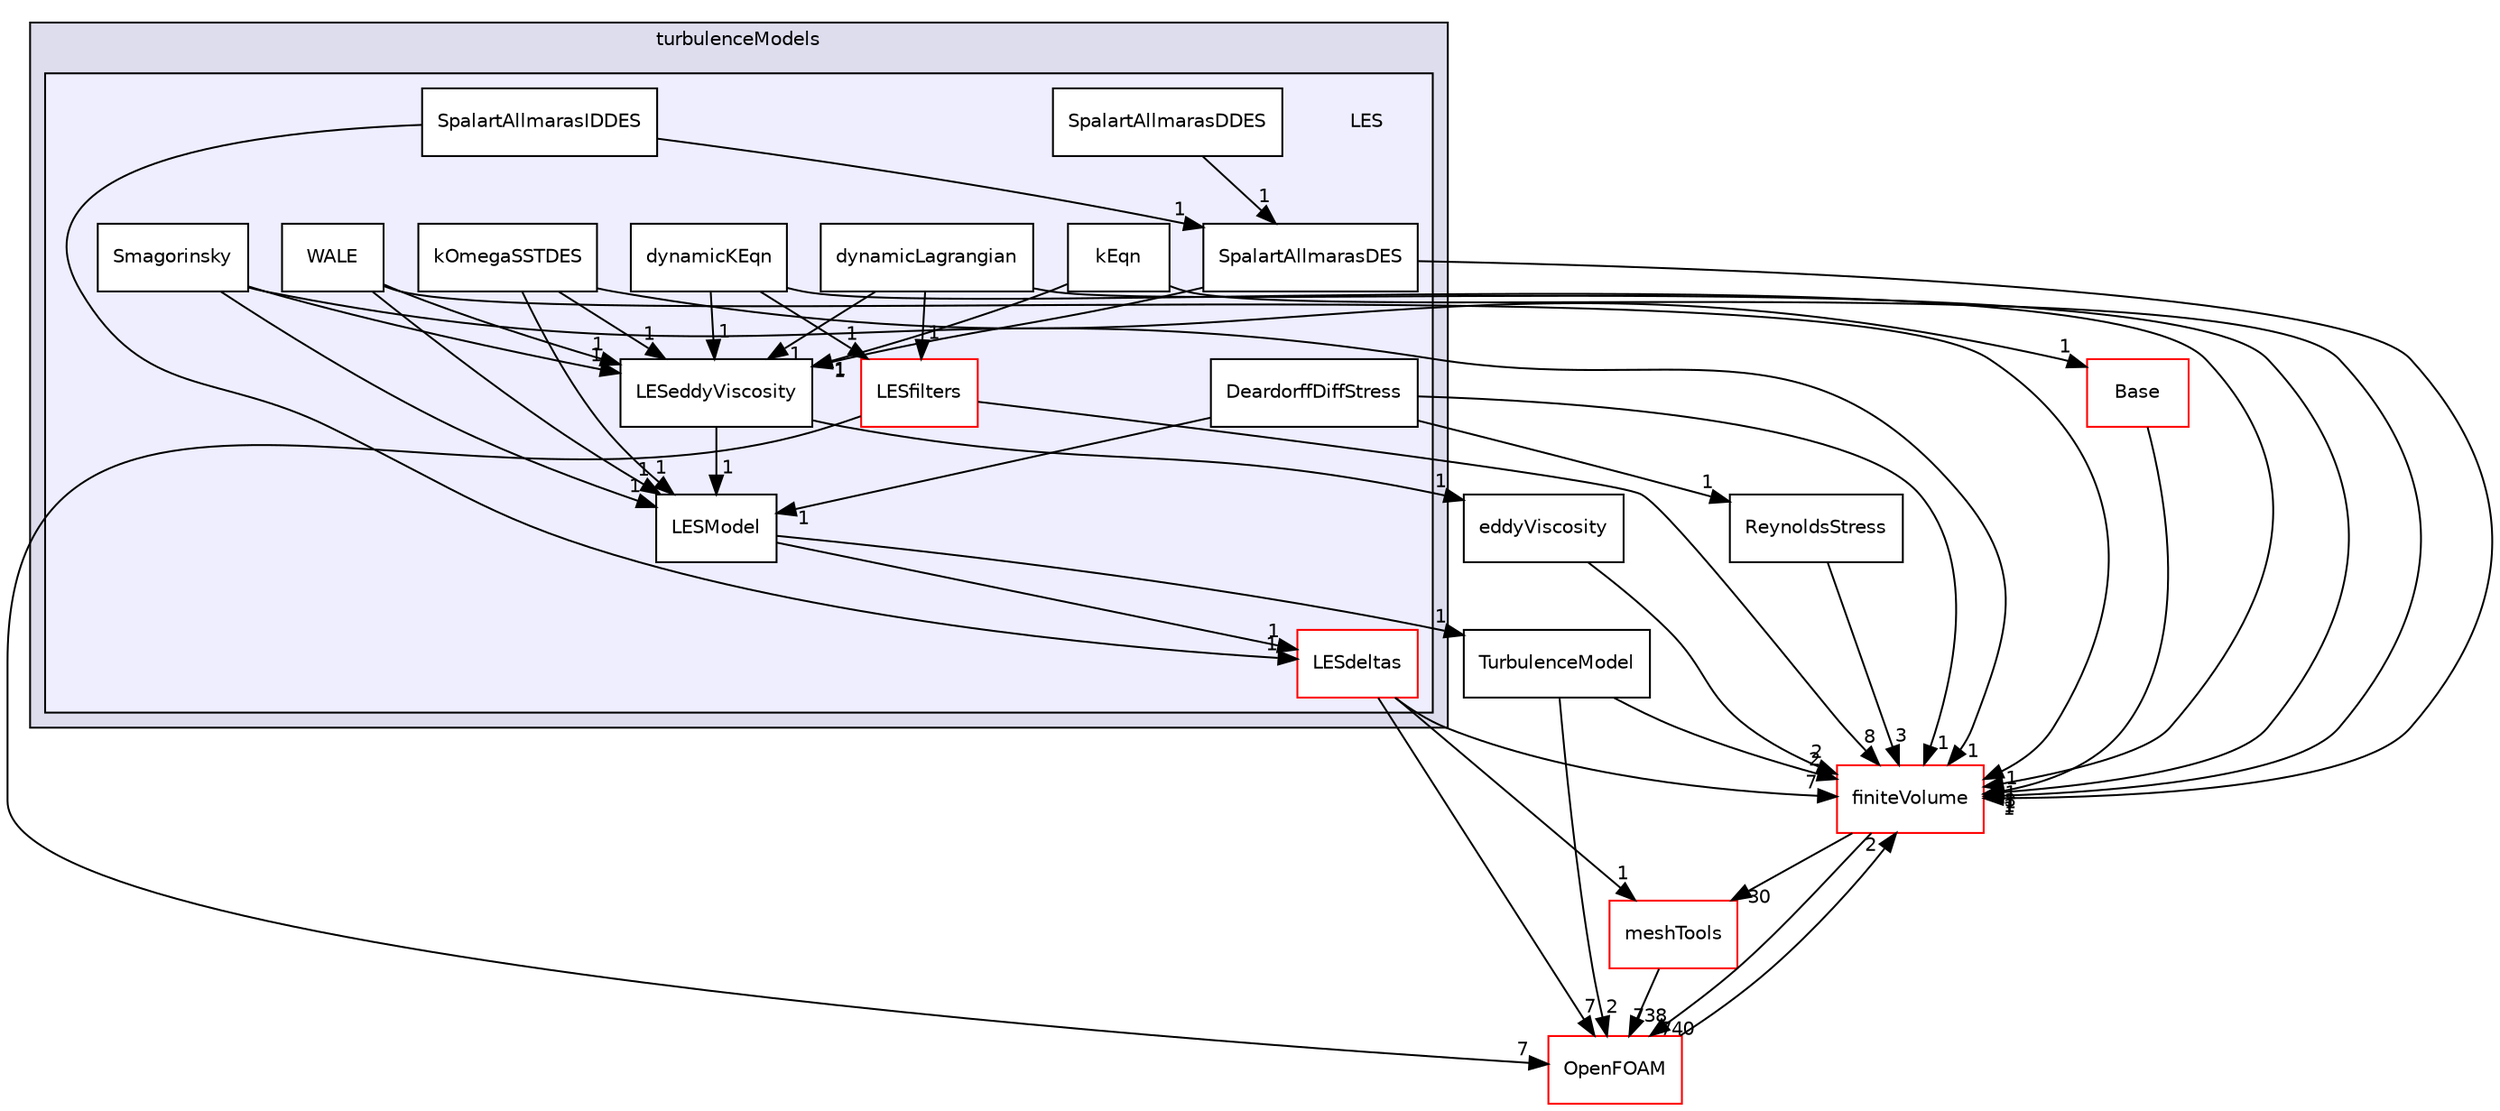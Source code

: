 digraph "src/TurbulenceModels/turbulenceModels/LES" {
  bgcolor=transparent;
  compound=true
  node [ fontsize="10", fontname="Helvetica"];
  edge [ labelfontsize="10", labelfontname="Helvetica"];
  subgraph clusterdir_a3dc37bcacf99bb6122ed819dac99f09 {
    graph [ bgcolor="#ddddee", pencolor="black", label="turbulenceModels" fontname="Helvetica", fontsize="10", URL="dir_a3dc37bcacf99bb6122ed819dac99f09.html"]
  subgraph clusterdir_9fc1e48ca755258281286cef4f8e0bec {
    graph [ bgcolor="#eeeeff", pencolor="black", label="" URL="dir_9fc1e48ca755258281286cef4f8e0bec.html"];
    dir_9fc1e48ca755258281286cef4f8e0bec [shape=plaintext label="LES"];
    dir_0b69ce3cb4925b5506e8ef5271e38bee [shape=box label="DeardorffDiffStress" color="black" fillcolor="white" style="filled" URL="dir_0b69ce3cb4925b5506e8ef5271e38bee.html"];
    dir_70355f03f79cd8febfec954acbe19c28 [shape=box label="dynamicKEqn" color="black" fillcolor="white" style="filled" URL="dir_70355f03f79cd8febfec954acbe19c28.html"];
    dir_e077242c34334497a19516e174682da5 [shape=box label="dynamicLagrangian" color="black" fillcolor="white" style="filled" URL="dir_e077242c34334497a19516e174682da5.html"];
    dir_61e67cff51192e923bf6f50b5df2c6f1 [shape=box label="kEqn" color="black" fillcolor="white" style="filled" URL="dir_61e67cff51192e923bf6f50b5df2c6f1.html"];
    dir_0444b946b7e062957ae0309c35e73054 [shape=box label="kOmegaSSTDES" color="black" fillcolor="white" style="filled" URL="dir_0444b946b7e062957ae0309c35e73054.html"];
    dir_3e9d13ce922c8e5657605faa5b84c7a1 [shape=box label="LESdeltas" color="red" fillcolor="white" style="filled" URL="dir_3e9d13ce922c8e5657605faa5b84c7a1.html"];
    dir_59a443f63c1732c08799bcf8a4fd11ae [shape=box label="LESeddyViscosity" color="black" fillcolor="white" style="filled" URL="dir_59a443f63c1732c08799bcf8a4fd11ae.html"];
    dir_7aaaefd48edc7f3cafe8020e0008f3e8 [shape=box label="LESfilters" color="red" fillcolor="white" style="filled" URL="dir_7aaaefd48edc7f3cafe8020e0008f3e8.html"];
    dir_94eb6700438052f81c716d2ea2d30c0a [shape=box label="LESModel" color="black" fillcolor="white" style="filled" URL="dir_94eb6700438052f81c716d2ea2d30c0a.html"];
    dir_e047b76765586b23ebfb85e97eb32924 [shape=box label="Smagorinsky" color="black" fillcolor="white" style="filled" URL="dir_e047b76765586b23ebfb85e97eb32924.html"];
    dir_8d64b397f446af034e1697d0934ef00c [shape=box label="SpalartAllmarasDDES" color="black" fillcolor="white" style="filled" URL="dir_8d64b397f446af034e1697d0934ef00c.html"];
    dir_ec1688ff5b3cdb5a7c7ea85a4e83bdbd [shape=box label="SpalartAllmarasDES" color="black" fillcolor="white" style="filled" URL="dir_ec1688ff5b3cdb5a7c7ea85a4e83bdbd.html"];
    dir_0c925c5edeeaf46d88510be692c6c33d [shape=box label="SpalartAllmarasIDDES" color="black" fillcolor="white" style="filled" URL="dir_0c925c5edeeaf46d88510be692c6c33d.html"];
    dir_3edc9b58c622b43cb987ff3ebec5d450 [shape=box label="WALE" color="black" fillcolor="white" style="filled" URL="dir_3edc9b58c622b43cb987ff3ebec5d450.html"];
  }
  }
  dir_9bd15774b555cf7259a6fa18f99fe99b [shape=box label="finiteVolume" color="red" URL="dir_9bd15774b555cf7259a6fa18f99fe99b.html"];
  dir_ae30ad0bef50cf391b24c614251bb9fd [shape=box label="meshTools" color="red" URL="dir_ae30ad0bef50cf391b24c614251bb9fd.html"];
  dir_3832ed45651eb26efa0c13129dbd5167 [shape=box label="Base" color="red" URL="dir_3832ed45651eb26efa0c13129dbd5167.html"];
  dir_f4ac237440903b58b2b7b64b0e39044f [shape=box label="TurbulenceModel" URL="dir_f4ac237440903b58b2b7b64b0e39044f.html"];
  dir_a67c08fbd1e754f82bdfbdb2e52c41bb [shape=box label="ReynoldsStress" URL="dir_a67c08fbd1e754f82bdfbdb2e52c41bb.html"];
  dir_c5473ff19b20e6ec4dfe5c310b3778a8 [shape=box label="OpenFOAM" color="red" URL="dir_c5473ff19b20e6ec4dfe5c310b3778a8.html"];
  dir_2ce9cd11231736fb615d4764f347b0fd [shape=box label="eddyViscosity" URL="dir_2ce9cd11231736fb615d4764f347b0fd.html"];
  dir_9bd15774b555cf7259a6fa18f99fe99b->dir_ae30ad0bef50cf391b24c614251bb9fd [headlabel="30", labeldistance=1.5 headhref="dir_000873_001781.html"];
  dir_9bd15774b555cf7259a6fa18f99fe99b->dir_c5473ff19b20e6ec4dfe5c310b3778a8 [headlabel="740", labeldistance=1.5 headhref="dir_000873_001927.html"];
  dir_94eb6700438052f81c716d2ea2d30c0a->dir_f4ac237440903b58b2b7b64b0e39044f [headlabel="1", labeldistance=1.5 headhref="dir_003119_003148.html"];
  dir_94eb6700438052f81c716d2ea2d30c0a->dir_3e9d13ce922c8e5657605faa5b84c7a1 [headlabel="1", labeldistance=1.5 headhref="dir_003119_003105.html"];
  dir_0b69ce3cb4925b5506e8ef5271e38bee->dir_9bd15774b555cf7259a6fa18f99fe99b [headlabel="1", labeldistance=1.5 headhref="dir_003100_000873.html"];
  dir_0b69ce3cb4925b5506e8ef5271e38bee->dir_94eb6700438052f81c716d2ea2d30c0a [headlabel="1", labeldistance=1.5 headhref="dir_003100_003119.html"];
  dir_0b69ce3cb4925b5506e8ef5271e38bee->dir_a67c08fbd1e754f82bdfbdb2e52c41bb [headlabel="1", labeldistance=1.5 headhref="dir_003100_003147.html"];
  dir_ae30ad0bef50cf391b24c614251bb9fd->dir_c5473ff19b20e6ec4dfe5c310b3778a8 [headlabel="738", labeldistance=1.5 headhref="dir_001781_001927.html"];
  dir_70355f03f79cd8febfec954acbe19c28->dir_9bd15774b555cf7259a6fa18f99fe99b [headlabel="1", labeldistance=1.5 headhref="dir_003101_000873.html"];
  dir_70355f03f79cd8febfec954acbe19c28->dir_7aaaefd48edc7f3cafe8020e0008f3e8 [headlabel="1", labeldistance=1.5 headhref="dir_003101_003114.html"];
  dir_70355f03f79cd8febfec954acbe19c28->dir_59a443f63c1732c08799bcf8a4fd11ae [headlabel="1", labeldistance=1.5 headhref="dir_003101_003113.html"];
  dir_e047b76765586b23ebfb85e97eb32924->dir_9bd15774b555cf7259a6fa18f99fe99b [headlabel="1", labeldistance=1.5 headhref="dir_003120_000873.html"];
  dir_e047b76765586b23ebfb85e97eb32924->dir_94eb6700438052f81c716d2ea2d30c0a [headlabel="1", labeldistance=1.5 headhref="dir_003120_003119.html"];
  dir_e047b76765586b23ebfb85e97eb32924->dir_59a443f63c1732c08799bcf8a4fd11ae [headlabel="1", labeldistance=1.5 headhref="dir_003120_003113.html"];
  dir_3832ed45651eb26efa0c13129dbd5167->dir_9bd15774b555cf7259a6fa18f99fe99b [headlabel="3", labeldistance=1.5 headhref="dir_003071_000873.html"];
  dir_0444b946b7e062957ae0309c35e73054->dir_94eb6700438052f81c716d2ea2d30c0a [headlabel="1", labeldistance=1.5 headhref="dir_003104_003119.html"];
  dir_0444b946b7e062957ae0309c35e73054->dir_3832ed45651eb26efa0c13129dbd5167 [headlabel="1", labeldistance=1.5 headhref="dir_003104_003071.html"];
  dir_0444b946b7e062957ae0309c35e73054->dir_59a443f63c1732c08799bcf8a4fd11ae [headlabel="1", labeldistance=1.5 headhref="dir_003104_003113.html"];
  dir_61e67cff51192e923bf6f50b5df2c6f1->dir_9bd15774b555cf7259a6fa18f99fe99b [headlabel="1", labeldistance=1.5 headhref="dir_003103_000873.html"];
  dir_61e67cff51192e923bf6f50b5df2c6f1->dir_59a443f63c1732c08799bcf8a4fd11ae [headlabel="1", labeldistance=1.5 headhref="dir_003103_003113.html"];
  dir_f4ac237440903b58b2b7b64b0e39044f->dir_9bd15774b555cf7259a6fa18f99fe99b [headlabel="2", labeldistance=1.5 headhref="dir_003148_000873.html"];
  dir_f4ac237440903b58b2b7b64b0e39044f->dir_c5473ff19b20e6ec4dfe5c310b3778a8 [headlabel="2", labeldistance=1.5 headhref="dir_003148_001927.html"];
  dir_a67c08fbd1e754f82bdfbdb2e52c41bb->dir_9bd15774b555cf7259a6fa18f99fe99b [headlabel="3", labeldistance=1.5 headhref="dir_003147_000873.html"];
  dir_3edc9b58c622b43cb987ff3ebec5d450->dir_9bd15774b555cf7259a6fa18f99fe99b [headlabel="1", labeldistance=1.5 headhref="dir_003124_000873.html"];
  dir_3edc9b58c622b43cb987ff3ebec5d450->dir_94eb6700438052f81c716d2ea2d30c0a [headlabel="1", labeldistance=1.5 headhref="dir_003124_003119.html"];
  dir_3edc9b58c622b43cb987ff3ebec5d450->dir_59a443f63c1732c08799bcf8a4fd11ae [headlabel="1", labeldistance=1.5 headhref="dir_003124_003113.html"];
  dir_3e9d13ce922c8e5657605faa5b84c7a1->dir_9bd15774b555cf7259a6fa18f99fe99b [headlabel="7", labeldistance=1.5 headhref="dir_003105_000873.html"];
  dir_3e9d13ce922c8e5657605faa5b84c7a1->dir_ae30ad0bef50cf391b24c614251bb9fd [headlabel="1", labeldistance=1.5 headhref="dir_003105_001781.html"];
  dir_3e9d13ce922c8e5657605faa5b84c7a1->dir_c5473ff19b20e6ec4dfe5c310b3778a8 [headlabel="7", labeldistance=1.5 headhref="dir_003105_001927.html"];
  dir_c5473ff19b20e6ec4dfe5c310b3778a8->dir_9bd15774b555cf7259a6fa18f99fe99b [headlabel="2", labeldistance=1.5 headhref="dir_001927_000873.html"];
  dir_e077242c34334497a19516e174682da5->dir_9bd15774b555cf7259a6fa18f99fe99b [headlabel="1", labeldistance=1.5 headhref="dir_003102_000873.html"];
  dir_e077242c34334497a19516e174682da5->dir_7aaaefd48edc7f3cafe8020e0008f3e8 [headlabel="1", labeldistance=1.5 headhref="dir_003102_003114.html"];
  dir_e077242c34334497a19516e174682da5->dir_59a443f63c1732c08799bcf8a4fd11ae [headlabel="1", labeldistance=1.5 headhref="dir_003102_003113.html"];
  dir_8d64b397f446af034e1697d0934ef00c->dir_ec1688ff5b3cdb5a7c7ea85a4e83bdbd [headlabel="1", labeldistance=1.5 headhref="dir_003121_003122.html"];
  dir_ec1688ff5b3cdb5a7c7ea85a4e83bdbd->dir_9bd15774b555cf7259a6fa18f99fe99b [headlabel="1", labeldistance=1.5 headhref="dir_003122_000873.html"];
  dir_ec1688ff5b3cdb5a7c7ea85a4e83bdbd->dir_59a443f63c1732c08799bcf8a4fd11ae [headlabel="1", labeldistance=1.5 headhref="dir_003122_003113.html"];
  dir_0c925c5edeeaf46d88510be692c6c33d->dir_3e9d13ce922c8e5657605faa5b84c7a1 [headlabel="1", labeldistance=1.5 headhref="dir_003123_003105.html"];
  dir_0c925c5edeeaf46d88510be692c6c33d->dir_ec1688ff5b3cdb5a7c7ea85a4e83bdbd [headlabel="1", labeldistance=1.5 headhref="dir_003123_003122.html"];
  dir_2ce9cd11231736fb615d4764f347b0fd->dir_9bd15774b555cf7259a6fa18f99fe99b [headlabel="2", labeldistance=1.5 headhref="dir_003098_000873.html"];
  dir_7aaaefd48edc7f3cafe8020e0008f3e8->dir_9bd15774b555cf7259a6fa18f99fe99b [headlabel="8", labeldistance=1.5 headhref="dir_003114_000873.html"];
  dir_7aaaefd48edc7f3cafe8020e0008f3e8->dir_c5473ff19b20e6ec4dfe5c310b3778a8 [headlabel="7", labeldistance=1.5 headhref="dir_003114_001927.html"];
  dir_59a443f63c1732c08799bcf8a4fd11ae->dir_94eb6700438052f81c716d2ea2d30c0a [headlabel="1", labeldistance=1.5 headhref="dir_003113_003119.html"];
  dir_59a443f63c1732c08799bcf8a4fd11ae->dir_2ce9cd11231736fb615d4764f347b0fd [headlabel="1", labeldistance=1.5 headhref="dir_003113_003098.html"];
}
